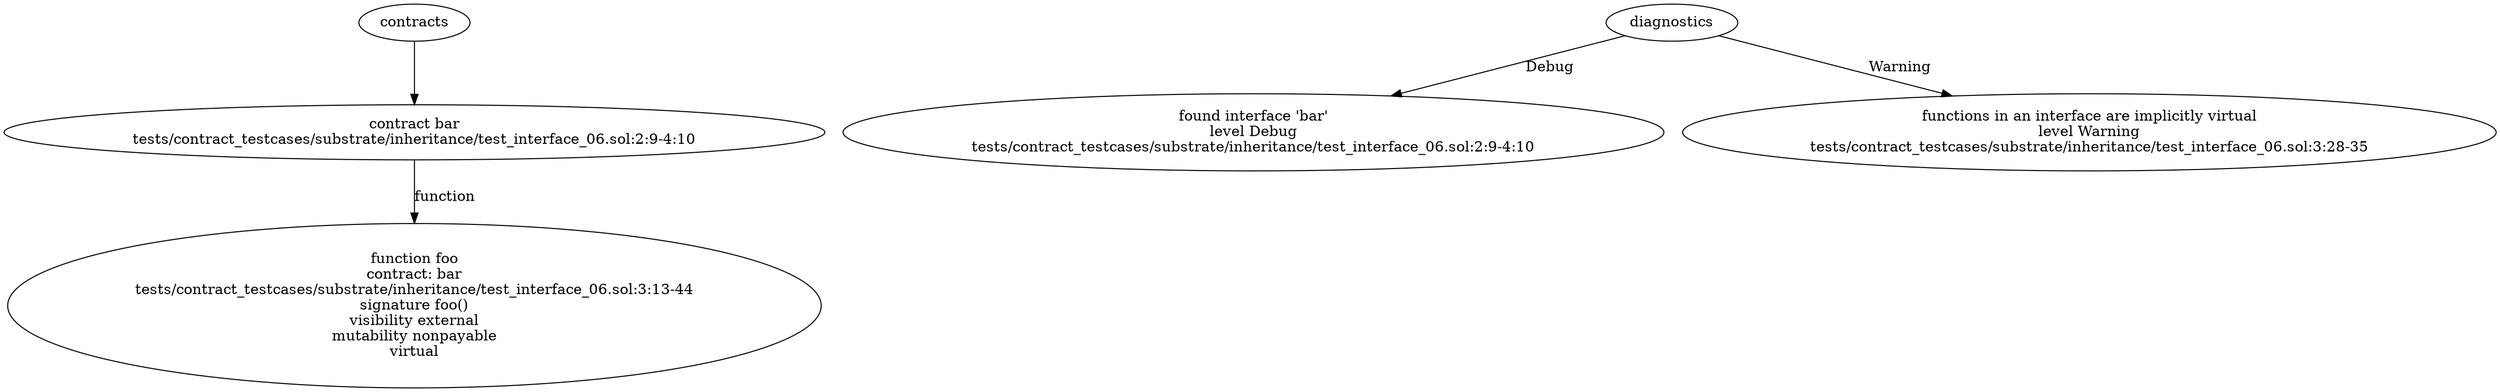 strict digraph "tests/contract_testcases/substrate/inheritance/test_interface_06.sol" {
	contract [label="contract bar\ntests/contract_testcases/substrate/inheritance/test_interface_06.sol:2:9-4:10"]
	foo [label="function foo\ncontract: bar\ntests/contract_testcases/substrate/inheritance/test_interface_06.sol:3:13-44\nsignature foo()\nvisibility external\nmutability nonpayable\nvirtual"]
	diagnostic [label="found interface 'bar'\nlevel Debug\ntests/contract_testcases/substrate/inheritance/test_interface_06.sol:2:9-4:10"]
	diagnostic_5 [label="functions in an interface are implicitly virtual\nlevel Warning\ntests/contract_testcases/substrate/inheritance/test_interface_06.sol:3:28-35"]
	contracts -> contract
	contract -> foo [label="function"]
	diagnostics -> diagnostic [label="Debug"]
	diagnostics -> diagnostic_5 [label="Warning"]
}
